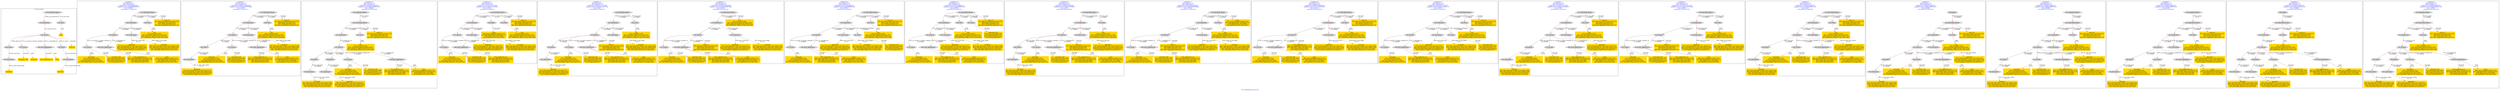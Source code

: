 digraph n0 {
fontcolor="blue"
remincross="true"
label="s18-s-indianapolis-artists.xml"
subgraph cluster_0 {
label="1-correct model"
n2[style="filled",color="white",fillcolor="lightgray",label="E12_Production1"];
n3[style="filled",color="white",fillcolor="lightgray",label="E21_Person1"];
n4[style="filled",color="white",fillcolor="lightgray",label="E69_Death1"];
n5[style="filled",color="white",fillcolor="lightgray",label="E74_Group1"];
n6[style="filled",color="white",fillcolor="lightgray",label="E82_Actor_Appellation1"];
n7[style="filled",color="white",fillcolor="lightgray",label="E67_Birth1"];
n8[shape="plaintext",style="filled",fillcolor="gold",label="artist_uri"];
n9[style="filled",color="white",fillcolor="lightgray",label="E22_Man-Made_Object1"];
n10[style="filled",color="white",fillcolor="lightgray",label="E35_Title1"];
n11[shape="plaintext",style="filled",fillcolor="gold",label="title"];
n12[style="filled",color="white",fillcolor="lightgray",label="E52_Time-Span1"];
n13[shape="plaintext",style="filled",fillcolor="gold",label="birthDate"];
n14[style="filled",color="white",fillcolor="lightgray",label="E52_Time-Span2"];
n15[shape="plaintext",style="filled",fillcolor="gold",label="deathDate"];
n16[shape="plaintext",style="filled",fillcolor="gold",label="nationality_URI"];
n17[shape="plaintext",style="filled",fillcolor="gold",label="nationality"];
n18[shape="plaintext",style="filled",fillcolor="gold",label="artist_appellation_uri"];
n19[shape="plaintext",style="filled",fillcolor="gold",label="name"];
}
subgraph cluster_1 {
label="candidate 0\nlink coherence:1.0\nnode coherence:1.0\nconfidence:0.5718228099208917\nmapping score:0.5864409366402973\ncost:13.99976\n-precision:0.71-recall:0.59"
n21[style="filled",color="white",fillcolor="lightgray",label="E12_Production1"];
n22[style="filled",color="white",fillcolor="lightgray",label="E21_Person1"];
n23[style="filled",color="white",fillcolor="lightgray",label="E52_Time-Span2"];
n24[style="filled",color="white",fillcolor="lightgray",label="E74_Group1"];
n25[style="filled",color="white",fillcolor="lightgray",label="E82_Actor_Appellation1"];
n26[style="filled",color="white",fillcolor="lightgray",label="E22_Man-Made_Object1"];
n27[style="filled",color="white",fillcolor="lightgray",label="E35_Title1"];
n28[shape="plaintext",style="filled",fillcolor="gold",label="nationality\n[E74_Group,label,0.544]\n[E74_Group,classLink,0.339]\n[E8_Acquisition,P3_has_note,0.066]\n[E22_Man-Made_Object,P3_has_note,0.051]"];
n29[shape="plaintext",style="filled",fillcolor="gold",label="artist_appellation_uri\n[E82_Actor_Appellation,classLink,0.701]\n[E22_Man-Made_Object,classLink,0.173]\n[E38_Image,classLink,0.089]\n[E21_Person,classLink,0.037]"];
n30[shape="plaintext",style="filled",fillcolor="gold",label="deathDate\n[E52_Time-Span,P82b_end_of_the_end,0.537]\n[E52_Time-Span,P82_at_some_time_within,0.354]\n[E52_Time-Span,P82a_begin_of_the_begin,0.072]\n[E33_Linguistic_Object,P3_has_note,0.037]"];
n31[shape="plaintext",style="filled",fillcolor="gold",label="nationality_URI\n[E74_Group,classLink,0.696]\n[E55_Type,classLink,0.177]\n[E57_Material,classLink,0.08]\n[E74_Group,label,0.047]"];
n32[shape="plaintext",style="filled",fillcolor="gold",label="title\n[E35_Title,label,0.492]\n[E22_Man-Made_Object,classLink,0.305]\n[E33_Linguistic_Object,P3_has_note,0.121]\n[E73_Information_Object,P3_has_note,0.082]"];
n33[shape="plaintext",style="filled",fillcolor="gold",label="birthDate\n[E52_Time-Span,P82a_begin_of_the_begin,0.556]\n[E52_Time-Span,P82_at_some_time_within,0.345]\n[E52_Time-Span,P82b_end_of_the_end,0.054]\n[E22_Man-Made_Object,P3_has_note,0.044]"];
n34[shape="plaintext",style="filled",fillcolor="gold",label="artist_uri\n[E22_Man-Made_Object,classLink,0.476]\n[E38_Image,classLink,0.241]\n[E21_Person,classLink,0.151]\n[E82_Actor_Appellation,classLink,0.132]"];
n35[shape="plaintext",style="filled",fillcolor="gold",label="name\n[E82_Actor_Appellation,label,0.573]\n[E22_Man-Made_Object,classLink,0.251]\n[E30_Right,P3_has_note,0.088]\n[E8_Acquisition,P3_has_note,0.087]"];
}
subgraph cluster_2 {
label="candidate 1\nlink coherence:1.0\nnode coherence:1.0\nconfidence:0.5489877236386494\nmapping score:0.5579959078795498\ncost:15.9997\n-precision:0.75-recall:0.71"
n37[style="filled",color="white",fillcolor="lightgray",label="E12_Production1"];
n38[style="filled",color="white",fillcolor="lightgray",label="E21_Person1"];
n39[style="filled",color="white",fillcolor="lightgray",label="E52_Time-Span2"];
n40[style="filled",color="white",fillcolor="lightgray",label="E67_Birth1"];
n41[style="filled",color="white",fillcolor="lightgray",label="E74_Group1"];
n42[style="filled",color="white",fillcolor="lightgray",label="E82_Actor_Appellation1"];
n43[style="filled",color="white",fillcolor="lightgray",label="E22_Man-Made_Object1"];
n44[style="filled",color="white",fillcolor="lightgray",label="E35_Title1"];
n45[style="filled",color="white",fillcolor="lightgray",label="E52_Time-Span1"];
n46[shape="plaintext",style="filled",fillcolor="gold",label="nationality\n[E74_Group,label,0.544]\n[E74_Group,classLink,0.339]\n[E8_Acquisition,P3_has_note,0.066]\n[E22_Man-Made_Object,P3_has_note,0.051]"];
n47[shape="plaintext",style="filled",fillcolor="gold",label="artist_appellation_uri\n[E82_Actor_Appellation,classLink,0.701]\n[E22_Man-Made_Object,classLink,0.173]\n[E38_Image,classLink,0.089]\n[E21_Person,classLink,0.037]"];
n48[shape="plaintext",style="filled",fillcolor="gold",label="nationality_URI\n[E74_Group,classLink,0.696]\n[E55_Type,classLink,0.177]\n[E57_Material,classLink,0.08]\n[E74_Group,label,0.047]"];
n49[shape="plaintext",style="filled",fillcolor="gold",label="deathDate\n[E52_Time-Span,P82b_end_of_the_end,0.537]\n[E52_Time-Span,P82_at_some_time_within,0.354]\n[E52_Time-Span,P82a_begin_of_the_begin,0.072]\n[E33_Linguistic_Object,P3_has_note,0.037]"];
n50[shape="plaintext",style="filled",fillcolor="gold",label="title\n[E35_Title,label,0.492]\n[E22_Man-Made_Object,classLink,0.305]\n[E33_Linguistic_Object,P3_has_note,0.121]\n[E73_Information_Object,P3_has_note,0.082]"];
n51[shape="plaintext",style="filled",fillcolor="gold",label="birthDate\n[E52_Time-Span,P82a_begin_of_the_begin,0.556]\n[E52_Time-Span,P82_at_some_time_within,0.345]\n[E52_Time-Span,P82b_end_of_the_end,0.054]\n[E22_Man-Made_Object,P3_has_note,0.044]"];
n52[shape="plaintext",style="filled",fillcolor="gold",label="artist_uri\n[E22_Man-Made_Object,classLink,0.476]\n[E38_Image,classLink,0.241]\n[E21_Person,classLink,0.151]\n[E82_Actor_Appellation,classLink,0.132]"];
n53[shape="plaintext",style="filled",fillcolor="gold",label="name\n[E82_Actor_Appellation,label,0.573]\n[E22_Man-Made_Object,classLink,0.251]\n[E30_Right,P3_has_note,0.088]\n[E8_Acquisition,P3_has_note,0.087]"];
}
subgraph cluster_3 {
label="candidate 10\nlink coherence:1.0\nnode coherence:1.0\nconfidence:0.5226042258946187\nmapping score:0.5492014086315397\ncost:17.99968\n-precision:0.89-recall:0.94"
n55[style="filled",color="white",fillcolor="lightgray",label="E12_Production1"];
n56[style="filled",color="white",fillcolor="lightgray",label="E21_Person1"];
n57[style="filled",color="white",fillcolor="lightgray",label="E67_Birth1"];
n58[style="filled",color="white",fillcolor="lightgray",label="E69_Death1"];
n59[style="filled",color="white",fillcolor="lightgray",label="E74_Group1"];
n60[style="filled",color="white",fillcolor="lightgray",label="E82_Actor_Appellation1"];
n61[style="filled",color="white",fillcolor="lightgray",label="E22_Man-Made_Object1"];
n62[style="filled",color="white",fillcolor="lightgray",label="E35_Title1"];
n63[style="filled",color="white",fillcolor="lightgray",label="E33_Linguistic_Object1"];
n64[style="filled",color="white",fillcolor="lightgray",label="E52_Time-Span1"];
n65[style="filled",color="white",fillcolor="lightgray",label="E52_Time-Span3"];
n66[shape="plaintext",style="filled",fillcolor="gold",label="nationality\n[E74_Group,label,0.544]\n[E74_Group,classLink,0.339]\n[E8_Acquisition,P3_has_note,0.066]\n[E22_Man-Made_Object,P3_has_note,0.051]"];
n67[shape="plaintext",style="filled",fillcolor="gold",label="artist_appellation_uri\n[E82_Actor_Appellation,classLink,0.701]\n[E22_Man-Made_Object,classLink,0.173]\n[E38_Image,classLink,0.089]\n[E21_Person,classLink,0.037]"];
n68[shape="plaintext",style="filled",fillcolor="gold",label="nationality_URI\n[E74_Group,classLink,0.696]\n[E55_Type,classLink,0.177]\n[E57_Material,classLink,0.08]\n[E74_Group,label,0.047]"];
n69[shape="plaintext",style="filled",fillcolor="gold",label="birthDate\n[E52_Time-Span,P82a_begin_of_the_begin,0.556]\n[E52_Time-Span,P82_at_some_time_within,0.345]\n[E52_Time-Span,P82b_end_of_the_end,0.054]\n[E22_Man-Made_Object,P3_has_note,0.044]"];
n70[shape="plaintext",style="filled",fillcolor="gold",label="title\n[E35_Title,label,0.492]\n[E22_Man-Made_Object,classLink,0.305]\n[E33_Linguistic_Object,P3_has_note,0.121]\n[E73_Information_Object,P3_has_note,0.082]"];
n71[shape="plaintext",style="filled",fillcolor="gold",label="deathDate\n[E52_Time-Span,P82b_end_of_the_end,0.537]\n[E52_Time-Span,P82_at_some_time_within,0.354]\n[E52_Time-Span,P82a_begin_of_the_begin,0.072]\n[E33_Linguistic_Object,P3_has_note,0.037]"];
n72[shape="plaintext",style="filled",fillcolor="gold",label="artist_uri\n[E22_Man-Made_Object,classLink,0.476]\n[E38_Image,classLink,0.241]\n[E21_Person,classLink,0.151]\n[E82_Actor_Appellation,classLink,0.132]"];
n73[shape="plaintext",style="filled",fillcolor="gold",label="name\n[E82_Actor_Appellation,label,0.573]\n[E22_Man-Made_Object,classLink,0.251]\n[E30_Right,P3_has_note,0.088]\n[E8_Acquisition,P3_has_note,0.087]"];
}
subgraph cluster_4 {
label="candidate 11\nlink coherence:1.0\nnode coherence:1.0\nconfidence:0.5111631059773849\nmapping score:0.5453877019924617\ncost:14.99976\n-precision:0.6-recall:0.53"
n75[style="filled",color="white",fillcolor="lightgray",label="E12_Production1"];
n76[style="filled",color="white",fillcolor="lightgray",label="E21_Person1"];
n77[style="filled",color="white",fillcolor="lightgray",label="E52_Time-Span2"];
n78[style="filled",color="white",fillcolor="lightgray",label="E74_Group1"];
n79[style="filled",color="white",fillcolor="lightgray",label="E82_Actor_Appellation1"];
n80[style="filled",color="white",fillcolor="lightgray",label="E22_Man-Made_Object1"];
n81[style="filled",color="white",fillcolor="lightgray",label="E30_Right1"];
n82[style="filled",color="white",fillcolor="lightgray",label="E35_Title1"];
n83[shape="plaintext",style="filled",fillcolor="gold",label="nationality\n[E74_Group,label,0.544]\n[E74_Group,classLink,0.339]\n[E8_Acquisition,P3_has_note,0.066]\n[E22_Man-Made_Object,P3_has_note,0.051]"];
n84[shape="plaintext",style="filled",fillcolor="gold",label="artist_appellation_uri\n[E82_Actor_Appellation,classLink,0.701]\n[E22_Man-Made_Object,classLink,0.173]\n[E38_Image,classLink,0.089]\n[E21_Person,classLink,0.037]"];
n85[shape="plaintext",style="filled",fillcolor="gold",label="deathDate\n[E52_Time-Span,P82b_end_of_the_end,0.537]\n[E52_Time-Span,P82_at_some_time_within,0.354]\n[E52_Time-Span,P82a_begin_of_the_begin,0.072]\n[E33_Linguistic_Object,P3_has_note,0.037]"];
n86[shape="plaintext",style="filled",fillcolor="gold",label="nationality_URI\n[E74_Group,classLink,0.696]\n[E55_Type,classLink,0.177]\n[E57_Material,classLink,0.08]\n[E74_Group,label,0.047]"];
n87[shape="plaintext",style="filled",fillcolor="gold",label="title\n[E35_Title,label,0.492]\n[E22_Man-Made_Object,classLink,0.305]\n[E33_Linguistic_Object,P3_has_note,0.121]\n[E73_Information_Object,P3_has_note,0.082]"];
n88[shape="plaintext",style="filled",fillcolor="gold",label="birthDate\n[E52_Time-Span,P82a_begin_of_the_begin,0.556]\n[E52_Time-Span,P82_at_some_time_within,0.345]\n[E52_Time-Span,P82b_end_of_the_end,0.054]\n[E22_Man-Made_Object,P3_has_note,0.044]"];
n89[shape="plaintext",style="filled",fillcolor="gold",label="artist_uri\n[E22_Man-Made_Object,classLink,0.476]\n[E38_Image,classLink,0.241]\n[E21_Person,classLink,0.151]\n[E82_Actor_Appellation,classLink,0.132]"];
n90[shape="plaintext",style="filled",fillcolor="gold",label="name\n[E82_Actor_Appellation,label,0.573]\n[E22_Man-Made_Object,classLink,0.251]\n[E30_Right,P3_has_note,0.088]\n[E8_Acquisition,P3_has_note,0.087]"];
}
subgraph cluster_5 {
label="candidate 12\nlink coherence:1.0\nnode coherence:1.0\nconfidence:0.5084355715714683\nmapping score:0.5444785238571561\ncost:15.9997\n-precision:0.81-recall:0.76"
n92[style="filled",color="white",fillcolor="lightgray",label="E12_Production1"];
n93[style="filled",color="white",fillcolor="lightgray",label="E21_Person1"];
n94[style="filled",color="white",fillcolor="lightgray",label="E52_Time-Span2"];
n95[style="filled",color="white",fillcolor="lightgray",label="E67_Birth1"];
n96[style="filled",color="white",fillcolor="lightgray",label="E74_Group1"];
n97[style="filled",color="white",fillcolor="lightgray",label="E82_Actor_Appellation1"];
n98[style="filled",color="white",fillcolor="lightgray",label="E22_Man-Made_Object1"];
n99[style="filled",color="white",fillcolor="lightgray",label="E35_Title1"];
n100[style="filled",color="white",fillcolor="lightgray",label="E52_Time-Span1"];
n101[shape="plaintext",style="filled",fillcolor="gold",label="nationality\n[E74_Group,label,0.544]\n[E74_Group,classLink,0.339]\n[E8_Acquisition,P3_has_note,0.066]\n[E22_Man-Made_Object,P3_has_note,0.051]"];
n102[shape="plaintext",style="filled",fillcolor="gold",label="artist_appellation_uri\n[E82_Actor_Appellation,classLink,0.701]\n[E22_Man-Made_Object,classLink,0.173]\n[E38_Image,classLink,0.089]\n[E21_Person,classLink,0.037]"];
n103[shape="plaintext",style="filled",fillcolor="gold",label="nationality_URI\n[E74_Group,classLink,0.696]\n[E55_Type,classLink,0.177]\n[E57_Material,classLink,0.08]\n[E74_Group,label,0.047]"];
n104[shape="plaintext",style="filled",fillcolor="gold",label="deathDate\n[E52_Time-Span,P82b_end_of_the_end,0.537]\n[E52_Time-Span,P82_at_some_time_within,0.354]\n[E52_Time-Span,P82a_begin_of_the_begin,0.072]\n[E33_Linguistic_Object,P3_has_note,0.037]"];
n105[shape="plaintext",style="filled",fillcolor="gold",label="title\n[E35_Title,label,0.492]\n[E22_Man-Made_Object,classLink,0.305]\n[E33_Linguistic_Object,P3_has_note,0.121]\n[E73_Information_Object,P3_has_note,0.082]"];
n106[shape="plaintext",style="filled",fillcolor="gold",label="artist_uri\n[E22_Man-Made_Object,classLink,0.476]\n[E38_Image,classLink,0.241]\n[E21_Person,classLink,0.151]\n[E82_Actor_Appellation,classLink,0.132]"];
n107[shape="plaintext",style="filled",fillcolor="gold",label="birthDate\n[E52_Time-Span,P82a_begin_of_the_begin,0.556]\n[E52_Time-Span,P82_at_some_time_within,0.345]\n[E52_Time-Span,P82b_end_of_the_end,0.054]\n[E22_Man-Made_Object,P3_has_note,0.044]"];
n108[shape="plaintext",style="filled",fillcolor="gold",label="name\n[E82_Actor_Appellation,label,0.573]\n[E22_Man-Made_Object,classLink,0.251]\n[E30_Right,P3_has_note,0.088]\n[E8_Acquisition,P3_has_note,0.087]"];
}
subgraph cluster_6 {
label="candidate 13\nlink coherence:1.0\nnode coherence:1.0\nconfidence:0.5078903288038689\nmapping score:0.5651301096012896\ncost:12.99979\n-precision:0.69-recall:0.53"
n110[style="filled",color="white",fillcolor="lightgray",label="E12_Production1"];
n111[style="filled",color="white",fillcolor="lightgray",label="E21_Person1"];
n112[style="filled",color="white",fillcolor="lightgray",label="E52_Time-Span2"];
n113[style="filled",color="white",fillcolor="lightgray",label="E74_Group1"];
n114[style="filled",color="white",fillcolor="lightgray",label="E82_Actor_Appellation1"];
n115[style="filled",color="white",fillcolor="lightgray",label="E22_Man-Made_Object1"];
n116[shape="plaintext",style="filled",fillcolor="gold",label="nationality\n[E74_Group,label,0.544]\n[E74_Group,classLink,0.339]\n[E8_Acquisition,P3_has_note,0.066]\n[E22_Man-Made_Object,P3_has_note,0.051]"];
n117[shape="plaintext",style="filled",fillcolor="gold",label="artist_appellation_uri\n[E82_Actor_Appellation,classLink,0.701]\n[E22_Man-Made_Object,classLink,0.173]\n[E38_Image,classLink,0.089]\n[E21_Person,classLink,0.037]"];
n118[shape="plaintext",style="filled",fillcolor="gold",label="deathDate\n[E52_Time-Span,P82b_end_of_the_end,0.537]\n[E52_Time-Span,P82_at_some_time_within,0.354]\n[E52_Time-Span,P82a_begin_of_the_begin,0.072]\n[E33_Linguistic_Object,P3_has_note,0.037]"];
n119[shape="plaintext",style="filled",fillcolor="gold",label="nationality_URI\n[E74_Group,classLink,0.696]\n[E55_Type,classLink,0.177]\n[E57_Material,classLink,0.08]\n[E74_Group,label,0.047]"];
n120[shape="plaintext",style="filled",fillcolor="gold",label="artist_uri\n[E22_Man-Made_Object,classLink,0.476]\n[E38_Image,classLink,0.241]\n[E21_Person,classLink,0.151]\n[E82_Actor_Appellation,classLink,0.132]"];
n121[shape="plaintext",style="filled",fillcolor="gold",label="birthDate\n[E52_Time-Span,P82a_begin_of_the_begin,0.556]\n[E52_Time-Span,P82_at_some_time_within,0.345]\n[E52_Time-Span,P82b_end_of_the_end,0.054]\n[E22_Man-Made_Object,P3_has_note,0.044]"];
n122[shape="plaintext",style="filled",fillcolor="gold",label="title\n[E35_Title,label,0.492]\n[E22_Man-Made_Object,classLink,0.305]\n[E33_Linguistic_Object,P3_has_note,0.121]\n[E73_Information_Object,P3_has_note,0.082]"];
n123[shape="plaintext",style="filled",fillcolor="gold",label="name\n[E82_Actor_Appellation,label,0.573]\n[E22_Man-Made_Object,classLink,0.251]\n[E30_Right,P3_has_note,0.088]\n[E8_Acquisition,P3_has_note,0.087]"];
}
subgraph cluster_7 {
label="candidate 14\nlink coherence:1.0\nnode coherence:1.0\nconfidence:0.5070174258995521\nmapping score:0.544005808633184\ncost:14.99972\n-precision:0.6-recall:0.53"
n125[style="filled",color="white",fillcolor="lightgray",label="E12_Production1"];
n126[style="filled",color="white",fillcolor="lightgray",label="E21_Person1"];
n127[style="filled",color="white",fillcolor="lightgray",label="E52_Time-Span2"];
n128[style="filled",color="white",fillcolor="lightgray",label="E55_Type1"];
n129[style="filled",color="white",fillcolor="lightgray",label="E74_Group1"];
n130[style="filled",color="white",fillcolor="lightgray",label="E82_Actor_Appellation1"];
n131[style="filled",color="white",fillcolor="lightgray",label="E22_Man-Made_Object1"];
n132[style="filled",color="white",fillcolor="lightgray",label="E35_Title1"];
n133[shape="plaintext",style="filled",fillcolor="gold",label="nationality\n[E74_Group,label,0.544]\n[E74_Group,classLink,0.339]\n[E8_Acquisition,P3_has_note,0.066]\n[E22_Man-Made_Object,P3_has_note,0.051]"];
n134[shape="plaintext",style="filled",fillcolor="gold",label="nationality_URI\n[E74_Group,classLink,0.696]\n[E55_Type,classLink,0.177]\n[E57_Material,classLink,0.08]\n[E74_Group,label,0.047]"];
n135[shape="plaintext",style="filled",fillcolor="gold",label="artist_appellation_uri\n[E82_Actor_Appellation,classLink,0.701]\n[E22_Man-Made_Object,classLink,0.173]\n[E38_Image,classLink,0.089]\n[E21_Person,classLink,0.037]"];
n136[shape="plaintext",style="filled",fillcolor="gold",label="deathDate\n[E52_Time-Span,P82b_end_of_the_end,0.537]\n[E52_Time-Span,P82_at_some_time_within,0.354]\n[E52_Time-Span,P82a_begin_of_the_begin,0.072]\n[E33_Linguistic_Object,P3_has_note,0.037]"];
n137[shape="plaintext",style="filled",fillcolor="gold",label="title\n[E35_Title,label,0.492]\n[E22_Man-Made_Object,classLink,0.305]\n[E33_Linguistic_Object,P3_has_note,0.121]\n[E73_Information_Object,P3_has_note,0.082]"];
n138[shape="plaintext",style="filled",fillcolor="gold",label="birthDate\n[E52_Time-Span,P82a_begin_of_the_begin,0.556]\n[E52_Time-Span,P82_at_some_time_within,0.345]\n[E52_Time-Span,P82b_end_of_the_end,0.054]\n[E22_Man-Made_Object,P3_has_note,0.044]"];
n139[shape="plaintext",style="filled",fillcolor="gold",label="artist_uri\n[E22_Man-Made_Object,classLink,0.476]\n[E38_Image,classLink,0.241]\n[E21_Person,classLink,0.151]\n[E82_Actor_Appellation,classLink,0.132]"];
n140[shape="plaintext",style="filled",fillcolor="gold",label="name\n[E82_Actor_Appellation,label,0.573]\n[E22_Man-Made_Object,classLink,0.251]\n[E30_Right,P3_has_note,0.088]\n[E8_Acquisition,P3_has_note,0.087]"];
}
subgraph cluster_8 {
label="candidate 15\nlink coherence:1.0\nnode coherence:1.0\nconfidence:0.5070174258995521\nmapping score:0.544005808633184\ncost:14.99974\n-precision:0.6-recall:0.53"
n142[style="filled",color="white",fillcolor="lightgray",label="E12_Production1"];
n143[style="filled",color="white",fillcolor="lightgray",label="E21_Person1"];
n144[style="filled",color="white",fillcolor="lightgray",label="E52_Time-Span2"];
n145[style="filled",color="white",fillcolor="lightgray",label="E74_Group1"];
n146[style="filled",color="white",fillcolor="lightgray",label="E82_Actor_Appellation1"];
n147[style="filled",color="white",fillcolor="lightgray",label="E22_Man-Made_Object1"];
n148[style="filled",color="white",fillcolor="lightgray",label="E35_Title1"];
n149[style="filled",color="white",fillcolor="lightgray",label="E55_Type2"];
n150[shape="plaintext",style="filled",fillcolor="gold",label="nationality\n[E74_Group,label,0.544]\n[E74_Group,classLink,0.339]\n[E8_Acquisition,P3_has_note,0.066]\n[E22_Man-Made_Object,P3_has_note,0.051]"];
n151[shape="plaintext",style="filled",fillcolor="gold",label="artist_appellation_uri\n[E82_Actor_Appellation,classLink,0.701]\n[E22_Man-Made_Object,classLink,0.173]\n[E38_Image,classLink,0.089]\n[E21_Person,classLink,0.037]"];
n152[shape="plaintext",style="filled",fillcolor="gold",label="deathDate\n[E52_Time-Span,P82b_end_of_the_end,0.537]\n[E52_Time-Span,P82_at_some_time_within,0.354]\n[E52_Time-Span,P82a_begin_of_the_begin,0.072]\n[E33_Linguistic_Object,P3_has_note,0.037]"];
n153[shape="plaintext",style="filled",fillcolor="gold",label="title\n[E35_Title,label,0.492]\n[E22_Man-Made_Object,classLink,0.305]\n[E33_Linguistic_Object,P3_has_note,0.121]\n[E73_Information_Object,P3_has_note,0.082]"];
n154[shape="plaintext",style="filled",fillcolor="gold",label="nationality_URI\n[E74_Group,classLink,0.696]\n[E55_Type,classLink,0.177]\n[E57_Material,classLink,0.08]\n[E74_Group,label,0.047]"];
n155[shape="plaintext",style="filled",fillcolor="gold",label="birthDate\n[E52_Time-Span,P82a_begin_of_the_begin,0.556]\n[E52_Time-Span,P82_at_some_time_within,0.345]\n[E52_Time-Span,P82b_end_of_the_end,0.054]\n[E22_Man-Made_Object,P3_has_note,0.044]"];
n156[shape="plaintext",style="filled",fillcolor="gold",label="artist_uri\n[E22_Man-Made_Object,classLink,0.476]\n[E38_Image,classLink,0.241]\n[E21_Person,classLink,0.151]\n[E82_Actor_Appellation,classLink,0.132]"];
n157[shape="plaintext",style="filled",fillcolor="gold",label="name\n[E82_Actor_Appellation,label,0.573]\n[E22_Man-Made_Object,classLink,0.251]\n[E30_Right,P3_has_note,0.088]\n[E8_Acquisition,P3_has_note,0.087]"];
}
subgraph cluster_9 {
label="candidate 16\nlink coherence:1.0\nnode coherence:1.0\nconfidence:0.50488716010968\nmapping score:0.54329572003656\ncost:15.9997\n-precision:0.88-recall:0.82"
n159[style="filled",color="white",fillcolor="lightgray",label="E12_Production1"];
n160[style="filled",color="white",fillcolor="lightgray",label="E21_Person1"];
n161[style="filled",color="white",fillcolor="lightgray",label="E52_Time-Span2"];
n162[style="filled",color="white",fillcolor="lightgray",label="E67_Birth1"];
n163[style="filled",color="white",fillcolor="lightgray",label="E74_Group1"];
n164[style="filled",color="white",fillcolor="lightgray",label="E82_Actor_Appellation1"];
n165[style="filled",color="white",fillcolor="lightgray",label="E22_Man-Made_Object1"];
n166[style="filled",color="white",fillcolor="lightgray",label="E35_Title1"];
n167[style="filled",color="white",fillcolor="lightgray",label="E52_Time-Span1"];
n168[shape="plaintext",style="filled",fillcolor="gold",label="nationality\n[E74_Group,label,0.544]\n[E74_Group,classLink,0.339]\n[E8_Acquisition,P3_has_note,0.066]\n[E22_Man-Made_Object,P3_has_note,0.051]"];
n169[shape="plaintext",style="filled",fillcolor="gold",label="artist_appellation_uri\n[E82_Actor_Appellation,classLink,0.701]\n[E22_Man-Made_Object,classLink,0.173]\n[E38_Image,classLink,0.089]\n[E21_Person,classLink,0.037]"];
n170[shape="plaintext",style="filled",fillcolor="gold",label="deathDate\n[E52_Time-Span,P82b_end_of_the_end,0.537]\n[E52_Time-Span,P82_at_some_time_within,0.354]\n[E52_Time-Span,P82a_begin_of_the_begin,0.072]\n[E33_Linguistic_Object,P3_has_note,0.037]"];
n171[shape="plaintext",style="filled",fillcolor="gold",label="nationality_URI\n[E74_Group,classLink,0.696]\n[E55_Type,classLink,0.177]\n[E57_Material,classLink,0.08]\n[E74_Group,label,0.047]"];
n172[shape="plaintext",style="filled",fillcolor="gold",label="birthDate\n[E52_Time-Span,P82a_begin_of_the_begin,0.556]\n[E52_Time-Span,P82_at_some_time_within,0.345]\n[E52_Time-Span,P82b_end_of_the_end,0.054]\n[E22_Man-Made_Object,P3_has_note,0.044]"];
n173[shape="plaintext",style="filled",fillcolor="gold",label="title\n[E35_Title,label,0.492]\n[E22_Man-Made_Object,classLink,0.305]\n[E33_Linguistic_Object,P3_has_note,0.121]\n[E73_Information_Object,P3_has_note,0.082]"];
n174[shape="plaintext",style="filled",fillcolor="gold",label="artist_uri\n[E22_Man-Made_Object,classLink,0.476]\n[E38_Image,classLink,0.241]\n[E21_Person,classLink,0.151]\n[E82_Actor_Appellation,classLink,0.132]"];
n175[shape="plaintext",style="filled",fillcolor="gold",label="name\n[E82_Actor_Appellation,label,0.573]\n[E22_Man-Made_Object,classLink,0.251]\n[E30_Right,P3_has_note,0.088]\n[E8_Acquisition,P3_has_note,0.087]"];
}
subgraph cluster_10 {
label="candidate 17\nlink coherence:1.0\nnode coherence:1.0\nconfidence:0.49103780814920833\nmapping score:0.5386792693830694\ncost:13.99976\n-precision:0.71-recall:0.59"
n177[style="filled",color="white",fillcolor="lightgray",label="E12_Production1"];
n178[style="filled",color="white",fillcolor="lightgray",label="E21_Person1"];
n179[style="filled",color="white",fillcolor="lightgray",label="E52_Time-Span2"];
n180[style="filled",color="white",fillcolor="lightgray",label="E74_Group1"];
n181[style="filled",color="white",fillcolor="lightgray",label="E82_Actor_Appellation1"];
n182[style="filled",color="white",fillcolor="lightgray",label="E22_Man-Made_Object1"];
n183[style="filled",color="white",fillcolor="lightgray",label="E35_Title1"];
n184[shape="plaintext",style="filled",fillcolor="gold",label="nationality\n[E74_Group,label,0.544]\n[E74_Group,classLink,0.339]\n[E8_Acquisition,P3_has_note,0.066]\n[E22_Man-Made_Object,P3_has_note,0.051]"];
n185[shape="plaintext",style="filled",fillcolor="gold",label="artist_appellation_uri\n[E82_Actor_Appellation,classLink,0.701]\n[E22_Man-Made_Object,classLink,0.173]\n[E38_Image,classLink,0.089]\n[E21_Person,classLink,0.037]"];
n186[shape="plaintext",style="filled",fillcolor="gold",label="deathDate\n[E52_Time-Span,P82b_end_of_the_end,0.537]\n[E52_Time-Span,P82_at_some_time_within,0.354]\n[E52_Time-Span,P82a_begin_of_the_begin,0.072]\n[E33_Linguistic_Object,P3_has_note,0.037]"];
n187[shape="plaintext",style="filled",fillcolor="gold",label="nationality_URI\n[E74_Group,classLink,0.696]\n[E55_Type,classLink,0.177]\n[E57_Material,classLink,0.08]\n[E74_Group,label,0.047]"];
n188[shape="plaintext",style="filled",fillcolor="gold",label="title\n[E35_Title,label,0.492]\n[E22_Man-Made_Object,classLink,0.305]\n[E33_Linguistic_Object,P3_has_note,0.121]\n[E73_Information_Object,P3_has_note,0.082]"];
n189[shape="plaintext",style="filled",fillcolor="gold",label="artist_uri\n[E22_Man-Made_Object,classLink,0.476]\n[E38_Image,classLink,0.241]\n[E21_Person,classLink,0.151]\n[E82_Actor_Appellation,classLink,0.132]"];
n190[shape="plaintext",style="filled",fillcolor="gold",label="birthDate\n[E52_Time-Span,P82a_begin_of_the_begin,0.556]\n[E52_Time-Span,P82_at_some_time_within,0.345]\n[E52_Time-Span,P82b_end_of_the_end,0.054]\n[E22_Man-Made_Object,P3_has_note,0.044]"];
n191[shape="plaintext",style="filled",fillcolor="gold",label="name\n[E82_Actor_Appellation,label,0.573]\n[E22_Man-Made_Object,classLink,0.251]\n[E30_Right,P3_has_note,0.088]\n[E8_Acquisition,P3_has_note,0.087]"];
}
subgraph cluster_11 {
label="candidate 18\nlink coherence:1.0\nnode coherence:1.0\nconfidence:0.4889317890856109\nmapping score:0.537977263028537\ncost:13.99976\n-precision:0.64-recall:0.53"
n193[style="filled",color="white",fillcolor="lightgray",label="E12_Production1"];
n194[style="filled",color="white",fillcolor="lightgray",label="E21_Person1"];
n195[style="filled",color="white",fillcolor="lightgray",label="E52_Time-Span2"];
n196[style="filled",color="white",fillcolor="lightgray",label="E74_Group1"];
n197[style="filled",color="white",fillcolor="lightgray",label="E82_Actor_Appellation1"];
n198[style="filled",color="white",fillcolor="lightgray",label="E22_Man-Made_Object1"];
n199[style="filled",color="white",fillcolor="lightgray",label="E35_Title1"];
n200[shape="plaintext",style="filled",fillcolor="gold",label="nationality\n[E74_Group,label,0.544]\n[E74_Group,classLink,0.339]\n[E8_Acquisition,P3_has_note,0.066]\n[E22_Man-Made_Object,P3_has_note,0.051]"];
n201[shape="plaintext",style="filled",fillcolor="gold",label="deathDate\n[E52_Time-Span,P82b_end_of_the_end,0.537]\n[E52_Time-Span,P82_at_some_time_within,0.354]\n[E52_Time-Span,P82a_begin_of_the_begin,0.072]\n[E33_Linguistic_Object,P3_has_note,0.037]"];
n202[shape="plaintext",style="filled",fillcolor="gold",label="nationality_URI\n[E74_Group,classLink,0.696]\n[E55_Type,classLink,0.177]\n[E57_Material,classLink,0.08]\n[E74_Group,label,0.047]"];
n203[shape="plaintext",style="filled",fillcolor="gold",label="title\n[E35_Title,label,0.492]\n[E22_Man-Made_Object,classLink,0.305]\n[E33_Linguistic_Object,P3_has_note,0.121]\n[E73_Information_Object,P3_has_note,0.082]"];
n204[shape="plaintext",style="filled",fillcolor="gold",label="birthDate\n[E52_Time-Span,P82a_begin_of_the_begin,0.556]\n[E52_Time-Span,P82_at_some_time_within,0.345]\n[E52_Time-Span,P82b_end_of_the_end,0.054]\n[E22_Man-Made_Object,P3_has_note,0.044]"];
n205[shape="plaintext",style="filled",fillcolor="gold",label="artist_appellation_uri\n[E82_Actor_Appellation,classLink,0.701]\n[E22_Man-Made_Object,classLink,0.173]\n[E38_Image,classLink,0.089]\n[E21_Person,classLink,0.037]"];
n206[shape="plaintext",style="filled",fillcolor="gold",label="artist_uri\n[E22_Man-Made_Object,classLink,0.476]\n[E38_Image,classLink,0.241]\n[E21_Person,classLink,0.151]\n[E82_Actor_Appellation,classLink,0.132]"];
n207[shape="plaintext",style="filled",fillcolor="gold",label="name\n[E82_Actor_Appellation,label,0.573]\n[E22_Man-Made_Object,classLink,0.251]\n[E30_Right,P3_has_note,0.088]\n[E8_Acquisition,P3_has_note,0.087]"];
}
subgraph cluster_12 {
label="candidate 19\nlink coherence:1.0\nnode coherence:1.0\nconfidence:0.4813565077160337\nmapping score:0.5354521692386779\ncost:14.99972\n-precision:0.53-recall:0.47"
n209[style="filled",color="white",fillcolor="lightgray",label="E12_Production1"];
n210[style="filled",color="white",fillcolor="lightgray",label="E21_Person1"];
n211[style="filled",color="white",fillcolor="lightgray",label="E52_Time-Span2"];
n212[style="filled",color="white",fillcolor="lightgray",label="E55_Type1"];
n213[style="filled",color="white",fillcolor="lightgray",label="E74_Group1"];
n214[style="filled",color="white",fillcolor="lightgray",label="E82_Actor_Appellation1"];
n215[style="filled",color="white",fillcolor="lightgray",label="E22_Man-Made_Object1"];
n216[style="filled",color="white",fillcolor="lightgray",label="E35_Title1"];
n217[shape="plaintext",style="filled",fillcolor="gold",label="nationality_URI\n[E74_Group,classLink,0.696]\n[E55_Type,classLink,0.177]\n[E57_Material,classLink,0.08]\n[E74_Group,label,0.047]"];
n218[shape="plaintext",style="filled",fillcolor="gold",label="artist_appellation_uri\n[E82_Actor_Appellation,classLink,0.701]\n[E22_Man-Made_Object,classLink,0.173]\n[E38_Image,classLink,0.089]\n[E21_Person,classLink,0.037]"];
n219[shape="plaintext",style="filled",fillcolor="gold",label="deathDate\n[E52_Time-Span,P82b_end_of_the_end,0.537]\n[E52_Time-Span,P82_at_some_time_within,0.354]\n[E52_Time-Span,P82a_begin_of_the_begin,0.072]\n[E33_Linguistic_Object,P3_has_note,0.037]"];
n220[shape="plaintext",style="filled",fillcolor="gold",label="nationality\n[E74_Group,label,0.544]\n[E74_Group,classLink,0.339]\n[E8_Acquisition,P3_has_note,0.066]\n[E22_Man-Made_Object,P3_has_note,0.051]"];
n221[shape="plaintext",style="filled",fillcolor="gold",label="title\n[E35_Title,label,0.492]\n[E22_Man-Made_Object,classLink,0.305]\n[E33_Linguistic_Object,P3_has_note,0.121]\n[E73_Information_Object,P3_has_note,0.082]"];
n222[shape="plaintext",style="filled",fillcolor="gold",label="birthDate\n[E52_Time-Span,P82a_begin_of_the_begin,0.556]\n[E52_Time-Span,P82_at_some_time_within,0.345]\n[E52_Time-Span,P82b_end_of_the_end,0.054]\n[E22_Man-Made_Object,P3_has_note,0.044]"];
n223[shape="plaintext",style="filled",fillcolor="gold",label="artist_uri\n[E22_Man-Made_Object,classLink,0.476]\n[E38_Image,classLink,0.241]\n[E21_Person,classLink,0.151]\n[E82_Actor_Appellation,classLink,0.132]"];
n224[shape="plaintext",style="filled",fillcolor="gold",label="name\n[E82_Actor_Appellation,label,0.573]\n[E22_Man-Made_Object,classLink,0.251]\n[E30_Right,P3_has_note,0.088]\n[E8_Acquisition,P3_has_note,0.087]"];
}
subgraph cluster_13 {
label="candidate 2\nlink coherence:1.0\nnode coherence:1.0\nconfidence:0.545439312176861\nmapping score:0.5568131040589537\ncost:15.9997\n-precision:0.81-recall:0.76"
n226[style="filled",color="white",fillcolor="lightgray",label="E12_Production1"];
n227[style="filled",color="white",fillcolor="lightgray",label="E21_Person1"];
n228[style="filled",color="white",fillcolor="lightgray",label="E52_Time-Span2"];
n229[style="filled",color="white",fillcolor="lightgray",label="E67_Birth1"];
n230[style="filled",color="white",fillcolor="lightgray",label="E74_Group1"];
n231[style="filled",color="white",fillcolor="lightgray",label="E82_Actor_Appellation1"];
n232[style="filled",color="white",fillcolor="lightgray",label="E22_Man-Made_Object1"];
n233[style="filled",color="white",fillcolor="lightgray",label="E35_Title1"];
n234[style="filled",color="white",fillcolor="lightgray",label="E52_Time-Span1"];
n235[shape="plaintext",style="filled",fillcolor="gold",label="nationality\n[E74_Group,label,0.544]\n[E74_Group,classLink,0.339]\n[E8_Acquisition,P3_has_note,0.066]\n[E22_Man-Made_Object,P3_has_note,0.051]"];
n236[shape="plaintext",style="filled",fillcolor="gold",label="artist_appellation_uri\n[E82_Actor_Appellation,classLink,0.701]\n[E22_Man-Made_Object,classLink,0.173]\n[E38_Image,classLink,0.089]\n[E21_Person,classLink,0.037]"];
n237[shape="plaintext",style="filled",fillcolor="gold",label="deathDate\n[E52_Time-Span,P82b_end_of_the_end,0.537]\n[E52_Time-Span,P82_at_some_time_within,0.354]\n[E52_Time-Span,P82a_begin_of_the_begin,0.072]\n[E33_Linguistic_Object,P3_has_note,0.037]"];
n238[shape="plaintext",style="filled",fillcolor="gold",label="nationality_URI\n[E74_Group,classLink,0.696]\n[E55_Type,classLink,0.177]\n[E57_Material,classLink,0.08]\n[E74_Group,label,0.047]"];
n239[shape="plaintext",style="filled",fillcolor="gold",label="birthDate\n[E52_Time-Span,P82a_begin_of_the_begin,0.556]\n[E52_Time-Span,P82_at_some_time_within,0.345]\n[E52_Time-Span,P82b_end_of_the_end,0.054]\n[E22_Man-Made_Object,P3_has_note,0.044]"];
n240[shape="plaintext",style="filled",fillcolor="gold",label="title\n[E35_Title,label,0.492]\n[E22_Man-Made_Object,classLink,0.305]\n[E33_Linguistic_Object,P3_has_note,0.121]\n[E73_Information_Object,P3_has_note,0.082]"];
n241[shape="plaintext",style="filled",fillcolor="gold",label="artist_uri\n[E22_Man-Made_Object,classLink,0.476]\n[E38_Image,classLink,0.241]\n[E21_Person,classLink,0.151]\n[E82_Actor_Appellation,classLink,0.132]"];
n242[shape="plaintext",style="filled",fillcolor="gold",label="name\n[E82_Actor_Appellation,label,0.573]\n[E22_Man-Made_Object,classLink,0.251]\n[E30_Right,P3_has_note,0.088]\n[E8_Acquisition,P3_has_note,0.087]"];
}
subgraph cluster_14 {
label="candidate 3\nlink coherence:1.0\nnode coherence:1.0\nconfidence:0.5312706578537106\nmapping score:0.5729235526179036\ncost:13.99976\n-precision:0.79-recall:0.65"
n244[style="filled",color="white",fillcolor="lightgray",label="E12_Production1"];
n245[style="filled",color="white",fillcolor="lightgray",label="E21_Person1"];
n246[style="filled",color="white",fillcolor="lightgray",label="E52_Time-Span2"];
n247[style="filled",color="white",fillcolor="lightgray",label="E74_Group1"];
n248[style="filled",color="white",fillcolor="lightgray",label="E82_Actor_Appellation1"];
n249[style="filled",color="white",fillcolor="lightgray",label="E22_Man-Made_Object1"];
n250[style="filled",color="white",fillcolor="lightgray",label="E35_Title1"];
n251[shape="plaintext",style="filled",fillcolor="gold",label="nationality\n[E74_Group,label,0.544]\n[E74_Group,classLink,0.339]\n[E8_Acquisition,P3_has_note,0.066]\n[E22_Man-Made_Object,P3_has_note,0.051]"];
n252[shape="plaintext",style="filled",fillcolor="gold",label="artist_appellation_uri\n[E82_Actor_Appellation,classLink,0.701]\n[E22_Man-Made_Object,classLink,0.173]\n[E38_Image,classLink,0.089]\n[E21_Person,classLink,0.037]"];
n253[shape="plaintext",style="filled",fillcolor="gold",label="deathDate\n[E52_Time-Span,P82b_end_of_the_end,0.537]\n[E52_Time-Span,P82_at_some_time_within,0.354]\n[E52_Time-Span,P82a_begin_of_the_begin,0.072]\n[E33_Linguistic_Object,P3_has_note,0.037]"];
n254[shape="plaintext",style="filled",fillcolor="gold",label="nationality_URI\n[E74_Group,classLink,0.696]\n[E55_Type,classLink,0.177]\n[E57_Material,classLink,0.08]\n[E74_Group,label,0.047]"];
n255[shape="plaintext",style="filled",fillcolor="gold",label="title\n[E35_Title,label,0.492]\n[E22_Man-Made_Object,classLink,0.305]\n[E33_Linguistic_Object,P3_has_note,0.121]\n[E73_Information_Object,P3_has_note,0.082]"];
n256[shape="plaintext",style="filled",fillcolor="gold",label="artist_uri\n[E22_Man-Made_Object,classLink,0.476]\n[E38_Image,classLink,0.241]\n[E21_Person,classLink,0.151]\n[E82_Actor_Appellation,classLink,0.132]"];
n257[shape="plaintext",style="filled",fillcolor="gold",label="birthDate\n[E52_Time-Span,P82a_begin_of_the_begin,0.556]\n[E52_Time-Span,P82_at_some_time_within,0.345]\n[E52_Time-Span,P82b_end_of_the_end,0.054]\n[E22_Man-Made_Object,P3_has_note,0.044]"];
n258[shape="plaintext",style="filled",fillcolor="gold",label="name\n[E82_Actor_Appellation,label,0.573]\n[E22_Man-Made_Object,classLink,0.251]\n[E30_Right,P3_has_note,0.088]\n[E8_Acquisition,P3_has_note,0.087]"];
}
subgraph cluster_15 {
label="candidate 4\nlink coherence:1.0\nnode coherence:1.0\nconfidence:0.5226042258946187\nmapping score:0.5492014086315397\ncost:15.9997\n-precision:0.88-recall:0.82"
n260[style="filled",color="white",fillcolor="lightgray",label="E12_Production1"];
n261[style="filled",color="white",fillcolor="lightgray",label="E21_Person1"];
n262[style="filled",color="white",fillcolor="lightgray",label="E52_Time-Span2"];
n263[style="filled",color="white",fillcolor="lightgray",label="E67_Birth1"];
n264[style="filled",color="white",fillcolor="lightgray",label="E74_Group1"];
n265[style="filled",color="white",fillcolor="lightgray",label="E82_Actor_Appellation1"];
n266[style="filled",color="white",fillcolor="lightgray",label="E22_Man-Made_Object1"];
n267[style="filled",color="white",fillcolor="lightgray",label="E35_Title1"];
n268[style="filled",color="white",fillcolor="lightgray",label="E52_Time-Span1"];
n269[shape="plaintext",style="filled",fillcolor="gold",label="nationality\n[E74_Group,label,0.544]\n[E74_Group,classLink,0.339]\n[E8_Acquisition,P3_has_note,0.066]\n[E22_Man-Made_Object,P3_has_note,0.051]"];
n270[shape="plaintext",style="filled",fillcolor="gold",label="artist_appellation_uri\n[E82_Actor_Appellation,classLink,0.701]\n[E22_Man-Made_Object,classLink,0.173]\n[E38_Image,classLink,0.089]\n[E21_Person,classLink,0.037]"];
n271[shape="plaintext",style="filled",fillcolor="gold",label="nationality_URI\n[E74_Group,classLink,0.696]\n[E55_Type,classLink,0.177]\n[E57_Material,classLink,0.08]\n[E74_Group,label,0.047]"];
n272[shape="plaintext",style="filled",fillcolor="gold",label="birthDate\n[E52_Time-Span,P82a_begin_of_the_begin,0.556]\n[E52_Time-Span,P82_at_some_time_within,0.345]\n[E52_Time-Span,P82b_end_of_the_end,0.054]\n[E22_Man-Made_Object,P3_has_note,0.044]"];
n273[shape="plaintext",style="filled",fillcolor="gold",label="deathDate\n[E52_Time-Span,P82b_end_of_the_end,0.537]\n[E52_Time-Span,P82_at_some_time_within,0.354]\n[E52_Time-Span,P82a_begin_of_the_begin,0.072]\n[E33_Linguistic_Object,P3_has_note,0.037]"];
n274[shape="plaintext",style="filled",fillcolor="gold",label="title\n[E35_Title,label,0.492]\n[E22_Man-Made_Object,classLink,0.305]\n[E33_Linguistic_Object,P3_has_note,0.121]\n[E73_Information_Object,P3_has_note,0.082]"];
n275[shape="plaintext",style="filled",fillcolor="gold",label="artist_uri\n[E22_Man-Made_Object,classLink,0.476]\n[E38_Image,classLink,0.241]\n[E21_Person,classLink,0.151]\n[E82_Actor_Appellation,classLink,0.132]"];
n276[shape="plaintext",style="filled",fillcolor="gold",label="name\n[E82_Actor_Appellation,label,0.573]\n[E22_Man-Made_Object,classLink,0.251]\n[E30_Right,P3_has_note,0.088]\n[E8_Acquisition,P3_has_note,0.087]"];
}
subgraph cluster_16 {
label="candidate 5\nlink coherence:1.0\nnode coherence:1.0\nconfidence:0.5226042258946187\nmapping score:0.5492014086315397\ncost:16.99968\n-precision:0.82-recall:0.82"
n278[style="filled",color="white",fillcolor="lightgray",label="E12_Production1"];
n279[style="filled",color="white",fillcolor="lightgray",label="E21_Person1"];
n280[style="filled",color="white",fillcolor="lightgray",label="E52_Time-Span2"];
n281[style="filled",color="white",fillcolor="lightgray",label="E67_Birth1"];
n282[style="filled",color="white",fillcolor="lightgray",label="E74_Group1"];
n283[style="filled",color="white",fillcolor="lightgray",label="E82_Actor_Appellation1"];
n284[style="filled",color="white",fillcolor="lightgray",label="E22_Man-Made_Object1"];
n285[style="filled",color="white",fillcolor="lightgray",label="E35_Title1"];
n286[style="filled",color="white",fillcolor="lightgray",label="E38_Image1"];
n287[style="filled",color="white",fillcolor="lightgray",label="E52_Time-Span1"];
n288[shape="plaintext",style="filled",fillcolor="gold",label="nationality\n[E74_Group,label,0.544]\n[E74_Group,classLink,0.339]\n[E8_Acquisition,P3_has_note,0.066]\n[E22_Man-Made_Object,P3_has_note,0.051]"];
n289[shape="plaintext",style="filled",fillcolor="gold",label="artist_appellation_uri\n[E82_Actor_Appellation,classLink,0.701]\n[E22_Man-Made_Object,classLink,0.173]\n[E38_Image,classLink,0.089]\n[E21_Person,classLink,0.037]"];
n290[shape="plaintext",style="filled",fillcolor="gold",label="nationality_URI\n[E74_Group,classLink,0.696]\n[E55_Type,classLink,0.177]\n[E57_Material,classLink,0.08]\n[E74_Group,label,0.047]"];
n291[shape="plaintext",style="filled",fillcolor="gold",label="birthDate\n[E52_Time-Span,P82a_begin_of_the_begin,0.556]\n[E52_Time-Span,P82_at_some_time_within,0.345]\n[E52_Time-Span,P82b_end_of_the_end,0.054]\n[E22_Man-Made_Object,P3_has_note,0.044]"];
n292[shape="plaintext",style="filled",fillcolor="gold",label="deathDate\n[E52_Time-Span,P82b_end_of_the_end,0.537]\n[E52_Time-Span,P82_at_some_time_within,0.354]\n[E52_Time-Span,P82a_begin_of_the_begin,0.072]\n[E33_Linguistic_Object,P3_has_note,0.037]"];
n293[shape="plaintext",style="filled",fillcolor="gold",label="title\n[E35_Title,label,0.492]\n[E22_Man-Made_Object,classLink,0.305]\n[E33_Linguistic_Object,P3_has_note,0.121]\n[E73_Information_Object,P3_has_note,0.082]"];
n294[shape="plaintext",style="filled",fillcolor="gold",label="artist_uri\n[E22_Man-Made_Object,classLink,0.476]\n[E38_Image,classLink,0.241]\n[E21_Person,classLink,0.151]\n[E82_Actor_Appellation,classLink,0.132]"];
n295[shape="plaintext",style="filled",fillcolor="gold",label="name\n[E82_Actor_Appellation,label,0.573]\n[E22_Man-Made_Object,classLink,0.251]\n[E30_Right,P3_has_note,0.088]\n[E8_Acquisition,P3_has_note,0.087]"];
}
subgraph cluster_17 {
label="candidate 6\nlink coherence:1.0\nnode coherence:1.0\nconfidence:0.5226042258946187\nmapping score:0.5492014086315397\ncost:16.99969\n-precision:0.82-recall:0.82"
n297[style="filled",color="white",fillcolor="lightgray",label="E12_Production1"];
n298[style="filled",color="white",fillcolor="lightgray",label="E21_Person1"];
n299[style="filled",color="white",fillcolor="lightgray",label="E52_Time-Span2"];
n300[style="filled",color="white",fillcolor="lightgray",label="E67_Birth1"];
n301[style="filled",color="white",fillcolor="lightgray",label="E74_Group1"];
n302[style="filled",color="white",fillcolor="lightgray",label="E82_Actor_Appellation1"];
n303[style="filled",color="white",fillcolor="lightgray",label="E22_Man-Made_Object1"];
n304[style="filled",color="white",fillcolor="lightgray",label="E35_Title1"];
n305[style="filled",color="white",fillcolor="lightgray",label="E33_Linguistic_Object2"];
n306[style="filled",color="white",fillcolor="lightgray",label="E52_Time-Span1"];
n307[shape="plaintext",style="filled",fillcolor="gold",label="nationality\n[E74_Group,label,0.544]\n[E74_Group,classLink,0.339]\n[E8_Acquisition,P3_has_note,0.066]\n[E22_Man-Made_Object,P3_has_note,0.051]"];
n308[shape="plaintext",style="filled",fillcolor="gold",label="artist_appellation_uri\n[E82_Actor_Appellation,classLink,0.701]\n[E22_Man-Made_Object,classLink,0.173]\n[E38_Image,classLink,0.089]\n[E21_Person,classLink,0.037]"];
n309[shape="plaintext",style="filled",fillcolor="gold",label="nationality_URI\n[E74_Group,classLink,0.696]\n[E55_Type,classLink,0.177]\n[E57_Material,classLink,0.08]\n[E74_Group,label,0.047]"];
n310[shape="plaintext",style="filled",fillcolor="gold",label="birthDate\n[E52_Time-Span,P82a_begin_of_the_begin,0.556]\n[E52_Time-Span,P82_at_some_time_within,0.345]\n[E52_Time-Span,P82b_end_of_the_end,0.054]\n[E22_Man-Made_Object,P3_has_note,0.044]"];
n311[shape="plaintext",style="filled",fillcolor="gold",label="deathDate\n[E52_Time-Span,P82b_end_of_the_end,0.537]\n[E52_Time-Span,P82_at_some_time_within,0.354]\n[E52_Time-Span,P82a_begin_of_the_begin,0.072]\n[E33_Linguistic_Object,P3_has_note,0.037]"];
n312[shape="plaintext",style="filled",fillcolor="gold",label="title\n[E35_Title,label,0.492]\n[E22_Man-Made_Object,classLink,0.305]\n[E33_Linguistic_Object,P3_has_note,0.121]\n[E73_Information_Object,P3_has_note,0.082]"];
n313[shape="plaintext",style="filled",fillcolor="gold",label="artist_uri\n[E22_Man-Made_Object,classLink,0.476]\n[E38_Image,classLink,0.241]\n[E21_Person,classLink,0.151]\n[E82_Actor_Appellation,classLink,0.132]"];
n314[shape="plaintext",style="filled",fillcolor="gold",label="name\n[E82_Actor_Appellation,label,0.573]\n[E22_Man-Made_Object,classLink,0.251]\n[E30_Right,P3_has_note,0.088]\n[E8_Acquisition,P3_has_note,0.087]"];
}
subgraph cluster_18 {
label="candidate 7\nlink coherence:1.0\nnode coherence:1.0\nconfidence:0.5226042258946187\nmapping score:0.5492014086315397\ncost:16.9997\n-precision:0.82-recall:0.82"
n316[style="filled",color="white",fillcolor="lightgray",label="E12_Production1"];
n317[style="filled",color="white",fillcolor="lightgray",label="E21_Person1"];
n318[style="filled",color="white",fillcolor="lightgray",label="E52_Time-Span2"];
n319[style="filled",color="white",fillcolor="lightgray",label="E67_Birth1"];
n320[style="filled",color="white",fillcolor="lightgray",label="E74_Group1"];
n321[style="filled",color="white",fillcolor="lightgray",label="E82_Actor_Appellation1"];
n322[style="filled",color="white",fillcolor="lightgray",label="E22_Man-Made_Object1"];
n323[style="filled",color="white",fillcolor="lightgray",label="E35_Title1"];
n324[style="filled",color="white",fillcolor="lightgray",label="E33_Linguistic_Object1"];
n325[style="filled",color="white",fillcolor="lightgray",label="E52_Time-Span1"];
n326[shape="plaintext",style="filled",fillcolor="gold",label="nationality\n[E74_Group,label,0.544]\n[E74_Group,classLink,0.339]\n[E8_Acquisition,P3_has_note,0.066]\n[E22_Man-Made_Object,P3_has_note,0.051]"];
n327[shape="plaintext",style="filled",fillcolor="gold",label="artist_appellation_uri\n[E82_Actor_Appellation,classLink,0.701]\n[E22_Man-Made_Object,classLink,0.173]\n[E38_Image,classLink,0.089]\n[E21_Person,classLink,0.037]"];
n328[shape="plaintext",style="filled",fillcolor="gold",label="nationality_URI\n[E74_Group,classLink,0.696]\n[E55_Type,classLink,0.177]\n[E57_Material,classLink,0.08]\n[E74_Group,label,0.047]"];
n329[shape="plaintext",style="filled",fillcolor="gold",label="birthDate\n[E52_Time-Span,P82a_begin_of_the_begin,0.556]\n[E52_Time-Span,P82_at_some_time_within,0.345]\n[E52_Time-Span,P82b_end_of_the_end,0.054]\n[E22_Man-Made_Object,P3_has_note,0.044]"];
n330[shape="plaintext",style="filled",fillcolor="gold",label="deathDate\n[E52_Time-Span,P82b_end_of_the_end,0.537]\n[E52_Time-Span,P82_at_some_time_within,0.354]\n[E52_Time-Span,P82a_begin_of_the_begin,0.072]\n[E33_Linguistic_Object,P3_has_note,0.037]"];
n331[shape="plaintext",style="filled",fillcolor="gold",label="title\n[E35_Title,label,0.492]\n[E22_Man-Made_Object,classLink,0.305]\n[E33_Linguistic_Object,P3_has_note,0.121]\n[E73_Information_Object,P3_has_note,0.082]"];
n332[shape="plaintext",style="filled",fillcolor="gold",label="artist_uri\n[E22_Man-Made_Object,classLink,0.476]\n[E38_Image,classLink,0.241]\n[E21_Person,classLink,0.151]\n[E82_Actor_Appellation,classLink,0.132]"];
n333[shape="plaintext",style="filled",fillcolor="gold",label="name\n[E82_Actor_Appellation,label,0.573]\n[E22_Man-Made_Object,classLink,0.251]\n[E30_Right,P3_has_note,0.088]\n[E8_Acquisition,P3_has_note,0.087]"];
}
subgraph cluster_19 {
label="candidate 8\nlink coherence:1.0\nnode coherence:1.0\nconfidence:0.5226042258946187\nmapping score:0.5492014086315397\ncost:17.99966\n-precision:0.89-recall:0.94"
n335[style="filled",color="white",fillcolor="lightgray",label="E12_Production1"];
n336[style="filled",color="white",fillcolor="lightgray",label="E21_Person1"];
n337[style="filled",color="white",fillcolor="lightgray",label="E67_Birth1"];
n338[style="filled",color="white",fillcolor="lightgray",label="E69_Death1"];
n339[style="filled",color="white",fillcolor="lightgray",label="E74_Group1"];
n340[style="filled",color="white",fillcolor="lightgray",label="E82_Actor_Appellation1"];
n341[style="filled",color="white",fillcolor="lightgray",label="E22_Man-Made_Object1"];
n342[style="filled",color="white",fillcolor="lightgray",label="E35_Title1"];
n343[style="filled",color="white",fillcolor="lightgray",label="E38_Image1"];
n344[style="filled",color="white",fillcolor="lightgray",label="E52_Time-Span1"];
n345[style="filled",color="white",fillcolor="lightgray",label="E52_Time-Span3"];
n346[shape="plaintext",style="filled",fillcolor="gold",label="nationality\n[E74_Group,label,0.544]\n[E74_Group,classLink,0.339]\n[E8_Acquisition,P3_has_note,0.066]\n[E22_Man-Made_Object,P3_has_note,0.051]"];
n347[shape="plaintext",style="filled",fillcolor="gold",label="artist_appellation_uri\n[E82_Actor_Appellation,classLink,0.701]\n[E22_Man-Made_Object,classLink,0.173]\n[E38_Image,classLink,0.089]\n[E21_Person,classLink,0.037]"];
n348[shape="plaintext",style="filled",fillcolor="gold",label="nationality_URI\n[E74_Group,classLink,0.696]\n[E55_Type,classLink,0.177]\n[E57_Material,classLink,0.08]\n[E74_Group,label,0.047]"];
n349[shape="plaintext",style="filled",fillcolor="gold",label="birthDate\n[E52_Time-Span,P82a_begin_of_the_begin,0.556]\n[E52_Time-Span,P82_at_some_time_within,0.345]\n[E52_Time-Span,P82b_end_of_the_end,0.054]\n[E22_Man-Made_Object,P3_has_note,0.044]"];
n350[shape="plaintext",style="filled",fillcolor="gold",label="title\n[E35_Title,label,0.492]\n[E22_Man-Made_Object,classLink,0.305]\n[E33_Linguistic_Object,P3_has_note,0.121]\n[E73_Information_Object,P3_has_note,0.082]"];
n351[shape="plaintext",style="filled",fillcolor="gold",label="deathDate\n[E52_Time-Span,P82b_end_of_the_end,0.537]\n[E52_Time-Span,P82_at_some_time_within,0.354]\n[E52_Time-Span,P82a_begin_of_the_begin,0.072]\n[E33_Linguistic_Object,P3_has_note,0.037]"];
n352[shape="plaintext",style="filled",fillcolor="gold",label="artist_uri\n[E22_Man-Made_Object,classLink,0.476]\n[E38_Image,classLink,0.241]\n[E21_Person,classLink,0.151]\n[E82_Actor_Appellation,classLink,0.132]"];
n353[shape="plaintext",style="filled",fillcolor="gold",label="name\n[E82_Actor_Appellation,label,0.573]\n[E22_Man-Made_Object,classLink,0.251]\n[E30_Right,P3_has_note,0.088]\n[E8_Acquisition,P3_has_note,0.087]"];
}
subgraph cluster_20 {
label="candidate 9\nlink coherence:1.0\nnode coherence:1.0\nconfidence:0.5226042258946187\nmapping score:0.5492014086315397\ncost:17.99967\n-precision:0.89-recall:0.94"
n355[style="filled",color="white",fillcolor="lightgray",label="E12_Production1"];
n356[style="filled",color="white",fillcolor="lightgray",label="E21_Person1"];
n357[style="filled",color="white",fillcolor="lightgray",label="E67_Birth1"];
n358[style="filled",color="white",fillcolor="lightgray",label="E69_Death1"];
n359[style="filled",color="white",fillcolor="lightgray",label="E74_Group1"];
n360[style="filled",color="white",fillcolor="lightgray",label="E82_Actor_Appellation1"];
n361[style="filled",color="white",fillcolor="lightgray",label="E22_Man-Made_Object1"];
n362[style="filled",color="white",fillcolor="lightgray",label="E35_Title1"];
n363[style="filled",color="white",fillcolor="lightgray",label="E33_Linguistic_Object2"];
n364[style="filled",color="white",fillcolor="lightgray",label="E52_Time-Span1"];
n365[style="filled",color="white",fillcolor="lightgray",label="E52_Time-Span3"];
n366[shape="plaintext",style="filled",fillcolor="gold",label="nationality\n[E74_Group,label,0.544]\n[E74_Group,classLink,0.339]\n[E8_Acquisition,P3_has_note,0.066]\n[E22_Man-Made_Object,P3_has_note,0.051]"];
n367[shape="plaintext",style="filled",fillcolor="gold",label="artist_appellation_uri\n[E82_Actor_Appellation,classLink,0.701]\n[E22_Man-Made_Object,classLink,0.173]\n[E38_Image,classLink,0.089]\n[E21_Person,classLink,0.037]"];
n368[shape="plaintext",style="filled",fillcolor="gold",label="nationality_URI\n[E74_Group,classLink,0.696]\n[E55_Type,classLink,0.177]\n[E57_Material,classLink,0.08]\n[E74_Group,label,0.047]"];
n369[shape="plaintext",style="filled",fillcolor="gold",label="birthDate\n[E52_Time-Span,P82a_begin_of_the_begin,0.556]\n[E52_Time-Span,P82_at_some_time_within,0.345]\n[E52_Time-Span,P82b_end_of_the_end,0.054]\n[E22_Man-Made_Object,P3_has_note,0.044]"];
n370[shape="plaintext",style="filled",fillcolor="gold",label="title\n[E35_Title,label,0.492]\n[E22_Man-Made_Object,classLink,0.305]\n[E33_Linguistic_Object,P3_has_note,0.121]\n[E73_Information_Object,P3_has_note,0.082]"];
n371[shape="plaintext",style="filled",fillcolor="gold",label="deathDate\n[E52_Time-Span,P82b_end_of_the_end,0.537]\n[E52_Time-Span,P82_at_some_time_within,0.354]\n[E52_Time-Span,P82a_begin_of_the_begin,0.072]\n[E33_Linguistic_Object,P3_has_note,0.037]"];
n372[shape="plaintext",style="filled",fillcolor="gold",label="artist_uri\n[E22_Man-Made_Object,classLink,0.476]\n[E38_Image,classLink,0.241]\n[E21_Person,classLink,0.151]\n[E82_Actor_Appellation,classLink,0.132]"];
n373[shape="plaintext",style="filled",fillcolor="gold",label="name\n[E82_Actor_Appellation,label,0.573]\n[E22_Man-Made_Object,classLink,0.251]\n[E30_Right,P3_has_note,0.088]\n[E8_Acquisition,P3_has_note,0.087]"];
}
n2 -> n3[color="brown",fontcolor="black",label="P14_carried_out_by"]
n3 -> n4[color="brown",fontcolor="black",label="P100i_died_in"]
n3 -> n5[color="brown",fontcolor="black",label="P107i_is_current_or_former_member_of"]
n3 -> n6[color="brown",fontcolor="black",label="P131_is_identified_by"]
n3 -> n7[color="brown",fontcolor="black",label="P98i_was_born"]
n3 -> n8[color="brown",fontcolor="black",label="classLink"]
n9 -> n10[color="brown",fontcolor="black",label="P102_has_title"]
n9 -> n2[color="brown",fontcolor="black",label="P108i_was_produced_by"]
n10 -> n11[color="brown",fontcolor="black",label="label"]
n12 -> n13[color="brown",fontcolor="black",label="P82_at_some_time_within"]
n14 -> n15[color="brown",fontcolor="black",label="P82_at_some_time_within"]
n7 -> n12[color="brown",fontcolor="black",label="P4_has_time-span"]
n4 -> n14[color="brown",fontcolor="black",label="P4_has_time-span"]
n5 -> n16[color="brown",fontcolor="black",label="classLink"]
n5 -> n17[color="brown",fontcolor="black",label="label"]
n6 -> n18[color="brown",fontcolor="black",label="classLink"]
n6 -> n19[color="brown",fontcolor="black",label="label"]
n21 -> n22[color="brown",fontcolor="black",label="P14_carried_out_by\nw=0.99995"]
n21 -> n23[color="brown",fontcolor="black",label="P4_has_time-span\nw=0.99996"]
n22 -> n24[color="brown",fontcolor="black",label="P107i_is_current_or_former_member_of\nw=0.99998"]
n22 -> n25[color="brown",fontcolor="black",label="P131_is_identified_by\nw=0.99995"]
n26 -> n21[color="brown",fontcolor="black",label="P108i_was_produced_by\nw=0.99995"]
n26 -> n27[color="brown",fontcolor="black",label="P102_has_title\nw=0.99997"]
n24 -> n28[color="brown",fontcolor="black",label="label\nw=1.0"]
n25 -> n29[color="brown",fontcolor="black",label="classLink\nw=1.0"]
n23 -> n30[color="brown",fontcolor="black",label="P82b_end_of_the_end\nw=1.0"]
n24 -> n31[color="brown",fontcolor="black",label="classLink\nw=1.0"]
n27 -> n32[color="brown",fontcolor="black",label="label\nw=1.0"]
n23 -> n33[color="brown",fontcolor="black",label="P82a_begin_of_the_begin\nw=1.0"]
n26 -> n34[color="brown",fontcolor="black",label="classLink\nw=1.0"]
n25 -> n35[color="brown",fontcolor="black",label="label\nw=1.0"]
n37 -> n38[color="brown",fontcolor="black",label="P14_carried_out_by\nw=0.99995"]
n37 -> n39[color="brown",fontcolor="black",label="P4_has_time-span\nw=0.99996"]
n38 -> n40[color="brown",fontcolor="black",label="P98i_was_born\nw=0.99996"]
n38 -> n41[color="brown",fontcolor="black",label="P107i_is_current_or_former_member_of\nw=0.99998"]
n38 -> n42[color="brown",fontcolor="black",label="P131_is_identified_by\nw=0.99995"]
n43 -> n37[color="brown",fontcolor="black",label="P108i_was_produced_by\nw=0.99995"]
n43 -> n44[color="brown",fontcolor="black",label="P102_has_title\nw=0.99997"]
n40 -> n45[color="brown",fontcolor="black",label="P4_has_time-span\nw=0.99998"]
n41 -> n46[color="brown",fontcolor="black",label="label\nw=1.0"]
n42 -> n47[color="brown",fontcolor="black",label="classLink\nw=1.0"]
n41 -> n48[color="brown",fontcolor="black",label="classLink\nw=1.0"]
n45 -> n49[color="brown",fontcolor="black",label="P82_at_some_time_within\nw=1.0"]
n44 -> n50[color="brown",fontcolor="black",label="label\nw=1.0"]
n39 -> n51[color="brown",fontcolor="black",label="P82a_begin_of_the_begin\nw=1.0"]
n43 -> n52[color="brown",fontcolor="black",label="classLink\nw=1.0"]
n42 -> n53[color="brown",fontcolor="black",label="label\nw=1.0"]
n55 -> n56[color="brown",fontcolor="black",label="P14_carried_out_by\nw=0.99995"]
n56 -> n57[color="brown",fontcolor="black",label="P98i_was_born\nw=0.99996"]
n56 -> n58[color="brown",fontcolor="black",label="P100i_died_in\nw=0.99996"]
n56 -> n59[color="brown",fontcolor="black",label="P107i_is_current_or_former_member_of\nw=0.99998"]
n56 -> n60[color="brown",fontcolor="black",label="P131_is_identified_by\nw=0.99995"]
n61 -> n55[color="brown",fontcolor="black",label="P108i_was_produced_by\nw=0.99995"]
n61 -> n62[color="brown",fontcolor="black",label="P102_has_title\nw=0.99997"]
n63 -> n61[color="brown",fontcolor="black",label="P129_is_about\nw=1.0"]
n57 -> n64[color="brown",fontcolor="black",label="P4_has_time-span\nw=0.99998"]
n58 -> n65[color="brown",fontcolor="black",label="P4_has_time-span\nw=0.99998"]
n59 -> n66[color="brown",fontcolor="black",label="label\nw=1.0"]
n60 -> n67[color="brown",fontcolor="black",label="classLink\nw=1.0"]
n59 -> n68[color="brown",fontcolor="black",label="classLink\nw=1.0"]
n64 -> n69[color="brown",fontcolor="black",label="P82_at_some_time_within\nw=1.0"]
n62 -> n70[color="brown",fontcolor="black",label="label\nw=1.0"]
n65 -> n71[color="brown",fontcolor="black",label="P82_at_some_time_within\nw=1.0"]
n61 -> n72[color="brown",fontcolor="black",label="classLink\nw=1.0"]
n60 -> n73[color="brown",fontcolor="black",label="label\nw=1.0"]
n75 -> n76[color="brown",fontcolor="black",label="P14_carried_out_by\nw=0.99995"]
n75 -> n77[color="brown",fontcolor="black",label="P4_has_time-span\nw=0.99996"]
n76 -> n78[color="brown",fontcolor="black",label="P107i_is_current_or_former_member_of\nw=0.99998"]
n76 -> n79[color="brown",fontcolor="black",label="P131_is_identified_by\nw=0.99995"]
n80 -> n75[color="brown",fontcolor="black",label="P108i_was_produced_by\nw=0.99995"]
n80 -> n81[color="brown",fontcolor="black",label="P104_is_subject_to\nw=1.0"]
n80 -> n82[color="brown",fontcolor="black",label="P102_has_title\nw=0.99997"]
n78 -> n83[color="brown",fontcolor="black",label="label\nw=1.0"]
n79 -> n84[color="brown",fontcolor="black",label="classLink\nw=1.0"]
n77 -> n85[color="brown",fontcolor="black",label="P82b_end_of_the_end\nw=1.0"]
n78 -> n86[color="brown",fontcolor="black",label="classLink\nw=1.0"]
n82 -> n87[color="brown",fontcolor="black",label="label\nw=1.0"]
n77 -> n88[color="brown",fontcolor="black",label="P82a_begin_of_the_begin\nw=1.0"]
n80 -> n89[color="brown",fontcolor="black",label="classLink\nw=1.0"]
n81 -> n90[color="brown",fontcolor="black",label="P3_has_note\nw=1.0"]
n92 -> n93[color="brown",fontcolor="black",label="P14_carried_out_by\nw=0.99995"]
n92 -> n94[color="brown",fontcolor="black",label="P4_has_time-span\nw=0.99996"]
n93 -> n95[color="brown",fontcolor="black",label="P98i_was_born\nw=0.99996"]
n93 -> n96[color="brown",fontcolor="black",label="P107i_is_current_or_former_member_of\nw=0.99998"]
n93 -> n97[color="brown",fontcolor="black",label="P131_is_identified_by\nw=0.99995"]
n98 -> n92[color="brown",fontcolor="black",label="P108i_was_produced_by\nw=0.99995"]
n98 -> n99[color="brown",fontcolor="black",label="P102_has_title\nw=0.99997"]
n95 -> n100[color="brown",fontcolor="black",label="P4_has_time-span\nw=0.99998"]
n96 -> n101[color="brown",fontcolor="black",label="label\nw=1.0"]
n97 -> n102[color="brown",fontcolor="black",label="classLink\nw=1.0"]
n96 -> n103[color="brown",fontcolor="black",label="classLink\nw=1.0"]
n100 -> n104[color="brown",fontcolor="black",label="P82_at_some_time_within\nw=1.0"]
n99 -> n105[color="brown",fontcolor="black",label="label\nw=1.0"]
n93 -> n106[color="brown",fontcolor="black",label="classLink\nw=1.0"]
n94 -> n107[color="brown",fontcolor="black",label="P82a_begin_of_the_begin\nw=1.0"]
n97 -> n108[color="brown",fontcolor="black",label="label\nw=1.0"]
n110 -> n111[color="brown",fontcolor="black",label="P14_carried_out_by\nw=0.99995"]
n110 -> n112[color="brown",fontcolor="black",label="P4_has_time-span\nw=0.99996"]
n111 -> n113[color="brown",fontcolor="black",label="P107i_is_current_or_former_member_of\nw=0.99998"]
n111 -> n114[color="brown",fontcolor="black",label="P131_is_identified_by\nw=0.99995"]
n115 -> n110[color="brown",fontcolor="black",label="P108i_was_produced_by\nw=0.99995"]
n113 -> n116[color="brown",fontcolor="black",label="label\nw=1.0"]
n114 -> n117[color="brown",fontcolor="black",label="classLink\nw=1.0"]
n112 -> n118[color="brown",fontcolor="black",label="P82b_end_of_the_end\nw=1.0"]
n113 -> n119[color="brown",fontcolor="black",label="classLink\nw=1.0"]
n111 -> n120[color="brown",fontcolor="black",label="classLink\nw=1.0"]
n112 -> n121[color="brown",fontcolor="black",label="P82a_begin_of_the_begin\nw=1.0"]
n115 -> n122[color="brown",fontcolor="black",label="classLink\nw=1.0"]
n114 -> n123[color="brown",fontcolor="black",label="label\nw=1.0"]
n125 -> n126[color="brown",fontcolor="black",label="P14_carried_out_by\nw=0.99995"]
n125 -> n127[color="brown",fontcolor="black",label="P4_has_time-span\nw=0.99996"]
n125 -> n128[color="brown",fontcolor="black",label="P32_used_general_technique\nw=0.99996"]
n126 -> n129[color="brown",fontcolor="black",label="P107i_is_current_or_former_member_of\nw=0.99998"]
n126 -> n130[color="brown",fontcolor="black",label="P131_is_identified_by\nw=0.99995"]
n131 -> n125[color="brown",fontcolor="black",label="P108i_was_produced_by\nw=0.99995"]
n131 -> n132[color="brown",fontcolor="black",label="P102_has_title\nw=0.99997"]
n129 -> n133[color="brown",fontcolor="black",label="label\nw=1.0"]
n128 -> n134[color="brown",fontcolor="black",label="classLink\nw=1.0"]
n130 -> n135[color="brown",fontcolor="black",label="classLink\nw=1.0"]
n127 -> n136[color="brown",fontcolor="black",label="P82b_end_of_the_end\nw=1.0"]
n132 -> n137[color="brown",fontcolor="black",label="label\nw=1.0"]
n127 -> n138[color="brown",fontcolor="black",label="P82a_begin_of_the_begin\nw=1.0"]
n131 -> n139[color="brown",fontcolor="black",label="classLink\nw=1.0"]
n130 -> n140[color="brown",fontcolor="black",label="label\nw=1.0"]
n142 -> n143[color="brown",fontcolor="black",label="P14_carried_out_by\nw=0.99995"]
n142 -> n144[color="brown",fontcolor="black",label="P4_has_time-span\nw=0.99996"]
n143 -> n145[color="brown",fontcolor="black",label="P107i_is_current_or_former_member_of\nw=0.99998"]
n143 -> n146[color="brown",fontcolor="black",label="P131_is_identified_by\nw=0.99995"]
n147 -> n142[color="brown",fontcolor="black",label="P108i_was_produced_by\nw=0.99995"]
n147 -> n148[color="brown",fontcolor="black",label="P102_has_title\nw=0.99997"]
n147 -> n149[color="brown",fontcolor="black",label="P2_has_type\nw=0.99998"]
n145 -> n150[color="brown",fontcolor="black",label="label\nw=1.0"]
n146 -> n151[color="brown",fontcolor="black",label="classLink\nw=1.0"]
n144 -> n152[color="brown",fontcolor="black",label="P82b_end_of_the_end\nw=1.0"]
n148 -> n153[color="brown",fontcolor="black",label="label\nw=1.0"]
n149 -> n154[color="brown",fontcolor="black",label="classLink\nw=1.0"]
n144 -> n155[color="brown",fontcolor="black",label="P82a_begin_of_the_begin\nw=1.0"]
n147 -> n156[color="brown",fontcolor="black",label="classLink\nw=1.0"]
n146 -> n157[color="brown",fontcolor="black",label="label\nw=1.0"]
n159 -> n160[color="brown",fontcolor="black",label="P14_carried_out_by\nw=0.99995"]
n159 -> n161[color="brown",fontcolor="black",label="P4_has_time-span\nw=0.99996"]
n160 -> n162[color="brown",fontcolor="black",label="P98i_was_born\nw=0.99996"]
n160 -> n163[color="brown",fontcolor="black",label="P107i_is_current_or_former_member_of\nw=0.99998"]
n160 -> n164[color="brown",fontcolor="black",label="P131_is_identified_by\nw=0.99995"]
n165 -> n159[color="brown",fontcolor="black",label="P108i_was_produced_by\nw=0.99995"]
n165 -> n166[color="brown",fontcolor="black",label="P102_has_title\nw=0.99997"]
n162 -> n167[color="brown",fontcolor="black",label="P4_has_time-span\nw=0.99998"]
n163 -> n168[color="brown",fontcolor="black",label="label\nw=1.0"]
n164 -> n169[color="brown",fontcolor="black",label="classLink\nw=1.0"]
n161 -> n170[color="brown",fontcolor="black",label="P82b_end_of_the_end\nw=1.0"]
n163 -> n171[color="brown",fontcolor="black",label="classLink\nw=1.0"]
n167 -> n172[color="brown",fontcolor="black",label="P82_at_some_time_within\nw=1.0"]
n166 -> n173[color="brown",fontcolor="black",label="label\nw=1.0"]
n160 -> n174[color="brown",fontcolor="black",label="classLink\nw=1.0"]
n164 -> n175[color="brown",fontcolor="black",label="label\nw=1.0"]
n177 -> n178[color="brown",fontcolor="black",label="P14_carried_out_by\nw=0.99995"]
n177 -> n179[color="brown",fontcolor="black",label="P4_has_time-span\nw=0.99996"]
n178 -> n180[color="brown",fontcolor="black",label="P107i_is_current_or_former_member_of\nw=0.99998"]
n178 -> n181[color="brown",fontcolor="black",label="P131_is_identified_by\nw=0.99995"]
n182 -> n177[color="brown",fontcolor="black",label="P108i_was_produced_by\nw=0.99995"]
n182 -> n183[color="brown",fontcolor="black",label="P102_has_title\nw=0.99997"]
n180 -> n184[color="brown",fontcolor="black",label="label\nw=1.0"]
n181 -> n185[color="brown",fontcolor="black",label="classLink\nw=1.0"]
n179 -> n186[color="brown",fontcolor="black",label="P82b_end_of_the_end\nw=1.0"]
n180 -> n187[color="brown",fontcolor="black",label="classLink\nw=1.0"]
n183 -> n188[color="brown",fontcolor="black",label="label\nw=1.0"]
n178 -> n189[color="brown",fontcolor="black",label="classLink\nw=1.0"]
n179 -> n190[color="brown",fontcolor="black",label="P82a_begin_of_the_begin\nw=1.0"]
n182 -> n191[color="brown",fontcolor="black",label="classLink\nw=1.0"]
n193 -> n194[color="brown",fontcolor="black",label="P14_carried_out_by\nw=0.99995"]
n193 -> n195[color="brown",fontcolor="black",label="P4_has_time-span\nw=0.99996"]
n194 -> n196[color="brown",fontcolor="black",label="P107i_is_current_or_former_member_of\nw=0.99998"]
n194 -> n197[color="brown",fontcolor="black",label="P131_is_identified_by\nw=0.99995"]
n198 -> n193[color="brown",fontcolor="black",label="P108i_was_produced_by\nw=0.99995"]
n198 -> n199[color="brown",fontcolor="black",label="P102_has_title\nw=0.99997"]
n196 -> n200[color="brown",fontcolor="black",label="label\nw=1.0"]
n195 -> n201[color="brown",fontcolor="black",label="P82b_end_of_the_end\nw=1.0"]
n196 -> n202[color="brown",fontcolor="black",label="classLink\nw=1.0"]
n199 -> n203[color="brown",fontcolor="black",label="label\nw=1.0"]
n195 -> n204[color="brown",fontcolor="black",label="P82a_begin_of_the_begin\nw=1.0"]
n194 -> n205[color="brown",fontcolor="black",label="classLink\nw=1.0"]
n198 -> n206[color="brown",fontcolor="black",label="classLink\nw=1.0"]
n197 -> n207[color="brown",fontcolor="black",label="label\nw=1.0"]
n209 -> n210[color="brown",fontcolor="black",label="P14_carried_out_by\nw=0.99995"]
n209 -> n211[color="brown",fontcolor="black",label="P4_has_time-span\nw=0.99996"]
n209 -> n212[color="brown",fontcolor="black",label="P32_used_general_technique\nw=0.99996"]
n210 -> n213[color="brown",fontcolor="black",label="P107i_is_current_or_former_member_of\nw=0.99998"]
n210 -> n214[color="brown",fontcolor="black",label="P131_is_identified_by\nw=0.99995"]
n215 -> n209[color="brown",fontcolor="black",label="P108i_was_produced_by\nw=0.99995"]
n215 -> n216[color="brown",fontcolor="black",label="P102_has_title\nw=0.99997"]
n212 -> n217[color="brown",fontcolor="black",label="classLink\nw=1.0"]
n214 -> n218[color="brown",fontcolor="black",label="classLink\nw=1.0"]
n211 -> n219[color="brown",fontcolor="black",label="P82b_end_of_the_end\nw=1.0"]
n213 -> n220[color="brown",fontcolor="black",label="classLink\nw=1.0"]
n216 -> n221[color="brown",fontcolor="black",label="label\nw=1.0"]
n211 -> n222[color="brown",fontcolor="black",label="P82a_begin_of_the_begin\nw=1.0"]
n215 -> n223[color="brown",fontcolor="black",label="classLink\nw=1.0"]
n214 -> n224[color="brown",fontcolor="black",label="label\nw=1.0"]
n226 -> n227[color="brown",fontcolor="black",label="P14_carried_out_by\nw=0.99995"]
n226 -> n228[color="brown",fontcolor="black",label="P4_has_time-span\nw=0.99996"]
n227 -> n229[color="brown",fontcolor="black",label="P98i_was_born\nw=0.99996"]
n227 -> n230[color="brown",fontcolor="black",label="P107i_is_current_or_former_member_of\nw=0.99998"]
n227 -> n231[color="brown",fontcolor="black",label="P131_is_identified_by\nw=0.99995"]
n232 -> n226[color="brown",fontcolor="black",label="P108i_was_produced_by\nw=0.99995"]
n232 -> n233[color="brown",fontcolor="black",label="P102_has_title\nw=0.99997"]
n229 -> n234[color="brown",fontcolor="black",label="P4_has_time-span\nw=0.99998"]
n230 -> n235[color="brown",fontcolor="black",label="label\nw=1.0"]
n231 -> n236[color="brown",fontcolor="black",label="classLink\nw=1.0"]
n228 -> n237[color="brown",fontcolor="black",label="P82b_end_of_the_end\nw=1.0"]
n230 -> n238[color="brown",fontcolor="black",label="classLink\nw=1.0"]
n234 -> n239[color="brown",fontcolor="black",label="P82_at_some_time_within\nw=1.0"]
n233 -> n240[color="brown",fontcolor="black",label="label\nw=1.0"]
n232 -> n241[color="brown",fontcolor="black",label="classLink\nw=1.0"]
n231 -> n242[color="brown",fontcolor="black",label="label\nw=1.0"]
n244 -> n245[color="brown",fontcolor="black",label="P14_carried_out_by\nw=0.99995"]
n244 -> n246[color="brown",fontcolor="black",label="P4_has_time-span\nw=0.99996"]
n245 -> n247[color="brown",fontcolor="black",label="P107i_is_current_or_former_member_of\nw=0.99998"]
n245 -> n248[color="brown",fontcolor="black",label="P131_is_identified_by\nw=0.99995"]
n249 -> n244[color="brown",fontcolor="black",label="P108i_was_produced_by\nw=0.99995"]
n249 -> n250[color="brown",fontcolor="black",label="P102_has_title\nw=0.99997"]
n247 -> n251[color="brown",fontcolor="black",label="label\nw=1.0"]
n248 -> n252[color="brown",fontcolor="black",label="classLink\nw=1.0"]
n246 -> n253[color="brown",fontcolor="black",label="P82b_end_of_the_end\nw=1.0"]
n247 -> n254[color="brown",fontcolor="black",label="classLink\nw=1.0"]
n250 -> n255[color="brown",fontcolor="black",label="label\nw=1.0"]
n245 -> n256[color="brown",fontcolor="black",label="classLink\nw=1.0"]
n246 -> n257[color="brown",fontcolor="black",label="P82a_begin_of_the_begin\nw=1.0"]
n248 -> n258[color="brown",fontcolor="black",label="label\nw=1.0"]
n260 -> n261[color="brown",fontcolor="black",label="P14_carried_out_by\nw=0.99995"]
n260 -> n262[color="brown",fontcolor="black",label="P4_has_time-span\nw=0.99996"]
n261 -> n263[color="brown",fontcolor="black",label="P98i_was_born\nw=0.99996"]
n261 -> n264[color="brown",fontcolor="black",label="P107i_is_current_or_former_member_of\nw=0.99998"]
n261 -> n265[color="brown",fontcolor="black",label="P131_is_identified_by\nw=0.99995"]
n266 -> n260[color="brown",fontcolor="black",label="P108i_was_produced_by\nw=0.99995"]
n266 -> n267[color="brown",fontcolor="black",label="P102_has_title\nw=0.99997"]
n263 -> n268[color="brown",fontcolor="black",label="P4_has_time-span\nw=0.99998"]
n264 -> n269[color="brown",fontcolor="black",label="label\nw=1.0"]
n265 -> n270[color="brown",fontcolor="black",label="classLink\nw=1.0"]
n264 -> n271[color="brown",fontcolor="black",label="classLink\nw=1.0"]
n268 -> n272[color="brown",fontcolor="black",label="P82_at_some_time_within\nw=1.0"]
n262 -> n273[color="brown",fontcolor="black",label="P82_at_some_time_within\nw=1.0"]
n267 -> n274[color="brown",fontcolor="black",label="label\nw=1.0"]
n266 -> n275[color="brown",fontcolor="black",label="classLink\nw=1.0"]
n265 -> n276[color="brown",fontcolor="black",label="label\nw=1.0"]
n278 -> n279[color="brown",fontcolor="black",label="P14_carried_out_by\nw=0.99995"]
n278 -> n280[color="brown",fontcolor="black",label="P4_has_time-span\nw=0.99996"]
n279 -> n281[color="brown",fontcolor="black",label="P98i_was_born\nw=0.99996"]
n279 -> n282[color="brown",fontcolor="black",label="P107i_is_current_or_former_member_of\nw=0.99998"]
n279 -> n283[color="brown",fontcolor="black",label="P131_is_identified_by\nw=0.99995"]
n284 -> n278[color="brown",fontcolor="black",label="P108i_was_produced_by\nw=0.99995"]
n284 -> n285[color="brown",fontcolor="black",label="P102_has_title\nw=0.99997"]
n286 -> n284[color="brown",fontcolor="black",label="P138_represents\nw=0.99998"]
n281 -> n287[color="brown",fontcolor="black",label="P4_has_time-span\nw=0.99998"]
n282 -> n288[color="brown",fontcolor="black",label="label\nw=1.0"]
n283 -> n289[color="brown",fontcolor="black",label="classLink\nw=1.0"]
n282 -> n290[color="brown",fontcolor="black",label="classLink\nw=1.0"]
n287 -> n291[color="brown",fontcolor="black",label="P82_at_some_time_within\nw=1.0"]
n280 -> n292[color="brown",fontcolor="black",label="P82_at_some_time_within\nw=1.0"]
n285 -> n293[color="brown",fontcolor="black",label="label\nw=1.0"]
n284 -> n294[color="brown",fontcolor="black",label="classLink\nw=1.0"]
n283 -> n295[color="brown",fontcolor="black",label="label\nw=1.0"]
n297 -> n298[color="brown",fontcolor="black",label="P14_carried_out_by\nw=0.99995"]
n297 -> n299[color="brown",fontcolor="black",label="P4_has_time-span\nw=0.99996"]
n298 -> n300[color="brown",fontcolor="black",label="P98i_was_born\nw=0.99996"]
n298 -> n301[color="brown",fontcolor="black",label="P107i_is_current_or_former_member_of\nw=0.99998"]
n298 -> n302[color="brown",fontcolor="black",label="P131_is_identified_by\nw=0.99995"]
n303 -> n297[color="brown",fontcolor="black",label="P108i_was_produced_by\nw=0.99995"]
n303 -> n304[color="brown",fontcolor="black",label="P102_has_title\nw=0.99997"]
n305 -> n303[color="brown",fontcolor="black",label="P129_is_about\nw=0.99999"]
n300 -> n306[color="brown",fontcolor="black",label="P4_has_time-span\nw=0.99998"]
n301 -> n307[color="brown",fontcolor="black",label="label\nw=1.0"]
n302 -> n308[color="brown",fontcolor="black",label="classLink\nw=1.0"]
n301 -> n309[color="brown",fontcolor="black",label="classLink\nw=1.0"]
n306 -> n310[color="brown",fontcolor="black",label="P82_at_some_time_within\nw=1.0"]
n299 -> n311[color="brown",fontcolor="black",label="P82_at_some_time_within\nw=1.0"]
n304 -> n312[color="brown",fontcolor="black",label="label\nw=1.0"]
n303 -> n313[color="brown",fontcolor="black",label="classLink\nw=1.0"]
n302 -> n314[color="brown",fontcolor="black",label="label\nw=1.0"]
n316 -> n317[color="brown",fontcolor="black",label="P14_carried_out_by\nw=0.99995"]
n316 -> n318[color="brown",fontcolor="black",label="P4_has_time-span\nw=0.99996"]
n317 -> n319[color="brown",fontcolor="black",label="P98i_was_born\nw=0.99996"]
n317 -> n320[color="brown",fontcolor="black",label="P107i_is_current_or_former_member_of\nw=0.99998"]
n317 -> n321[color="brown",fontcolor="black",label="P131_is_identified_by\nw=0.99995"]
n322 -> n316[color="brown",fontcolor="black",label="P108i_was_produced_by\nw=0.99995"]
n322 -> n323[color="brown",fontcolor="black",label="P102_has_title\nw=0.99997"]
n324 -> n322[color="brown",fontcolor="black",label="P129_is_about\nw=1.0"]
n319 -> n325[color="brown",fontcolor="black",label="P4_has_time-span\nw=0.99998"]
n320 -> n326[color="brown",fontcolor="black",label="label\nw=1.0"]
n321 -> n327[color="brown",fontcolor="black",label="classLink\nw=1.0"]
n320 -> n328[color="brown",fontcolor="black",label="classLink\nw=1.0"]
n325 -> n329[color="brown",fontcolor="black",label="P82_at_some_time_within\nw=1.0"]
n318 -> n330[color="brown",fontcolor="black",label="P82_at_some_time_within\nw=1.0"]
n323 -> n331[color="brown",fontcolor="black",label="label\nw=1.0"]
n322 -> n332[color="brown",fontcolor="black",label="classLink\nw=1.0"]
n321 -> n333[color="brown",fontcolor="black",label="label\nw=1.0"]
n335 -> n336[color="brown",fontcolor="black",label="P14_carried_out_by\nw=0.99995"]
n336 -> n337[color="brown",fontcolor="black",label="P98i_was_born\nw=0.99996"]
n336 -> n338[color="brown",fontcolor="black",label="P100i_died_in\nw=0.99996"]
n336 -> n339[color="brown",fontcolor="black",label="P107i_is_current_or_former_member_of\nw=0.99998"]
n336 -> n340[color="brown",fontcolor="black",label="P131_is_identified_by\nw=0.99995"]
n341 -> n335[color="brown",fontcolor="black",label="P108i_was_produced_by\nw=0.99995"]
n341 -> n342[color="brown",fontcolor="black",label="P102_has_title\nw=0.99997"]
n343 -> n341[color="brown",fontcolor="black",label="P138_represents\nw=0.99998"]
n337 -> n344[color="brown",fontcolor="black",label="P4_has_time-span\nw=0.99998"]
n338 -> n345[color="brown",fontcolor="black",label="P4_has_time-span\nw=0.99998"]
n339 -> n346[color="brown",fontcolor="black",label="label\nw=1.0"]
n340 -> n347[color="brown",fontcolor="black",label="classLink\nw=1.0"]
n339 -> n348[color="brown",fontcolor="black",label="classLink\nw=1.0"]
n344 -> n349[color="brown",fontcolor="black",label="P82_at_some_time_within\nw=1.0"]
n342 -> n350[color="brown",fontcolor="black",label="label\nw=1.0"]
n345 -> n351[color="brown",fontcolor="black",label="P82_at_some_time_within\nw=1.0"]
n341 -> n352[color="brown",fontcolor="black",label="classLink\nw=1.0"]
n340 -> n353[color="brown",fontcolor="black",label="label\nw=1.0"]
n355 -> n356[color="brown",fontcolor="black",label="P14_carried_out_by\nw=0.99995"]
n356 -> n357[color="brown",fontcolor="black",label="P98i_was_born\nw=0.99996"]
n356 -> n358[color="brown",fontcolor="black",label="P100i_died_in\nw=0.99996"]
n356 -> n359[color="brown",fontcolor="black",label="P107i_is_current_or_former_member_of\nw=0.99998"]
n356 -> n360[color="brown",fontcolor="black",label="P131_is_identified_by\nw=0.99995"]
n361 -> n355[color="brown",fontcolor="black",label="P108i_was_produced_by\nw=0.99995"]
n361 -> n362[color="brown",fontcolor="black",label="P102_has_title\nw=0.99997"]
n363 -> n361[color="brown",fontcolor="black",label="P129_is_about\nw=0.99999"]
n357 -> n364[color="brown",fontcolor="black",label="P4_has_time-span\nw=0.99998"]
n358 -> n365[color="brown",fontcolor="black",label="P4_has_time-span\nw=0.99998"]
n359 -> n366[color="brown",fontcolor="black",label="label\nw=1.0"]
n360 -> n367[color="brown",fontcolor="black",label="classLink\nw=1.0"]
n359 -> n368[color="brown",fontcolor="black",label="classLink\nw=1.0"]
n364 -> n369[color="brown",fontcolor="black",label="P82_at_some_time_within\nw=1.0"]
n362 -> n370[color="brown",fontcolor="black",label="label\nw=1.0"]
n365 -> n371[color="brown",fontcolor="black",label="P82_at_some_time_within\nw=1.0"]
n361 -> n372[color="brown",fontcolor="black",label="classLink\nw=1.0"]
n360 -> n373[color="brown",fontcolor="black",label="label\nw=1.0"]
}
